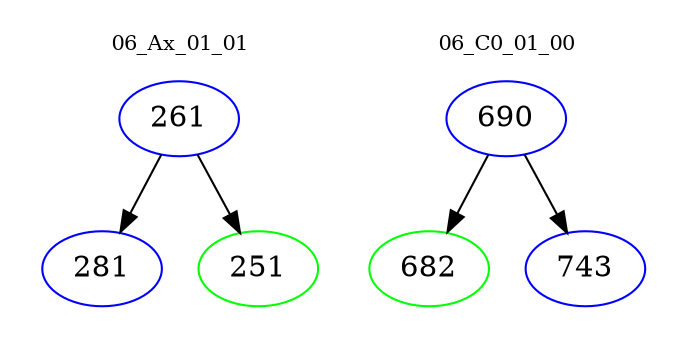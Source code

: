 digraph{
subgraph cluster_0 {
color = white
label = "06_Ax_01_01";
fontsize=10;
T0_261 [label="261", color="blue"]
T0_261 -> T0_281 [color="black"]
T0_281 [label="281", color="blue"]
T0_261 -> T0_251 [color="black"]
T0_251 [label="251", color="green"]
}
subgraph cluster_1 {
color = white
label = "06_C0_01_00";
fontsize=10;
T1_690 [label="690", color="blue"]
T1_690 -> T1_682 [color="black"]
T1_682 [label="682", color="green"]
T1_690 -> T1_743 [color="black"]
T1_743 [label="743", color="blue"]
}
}
